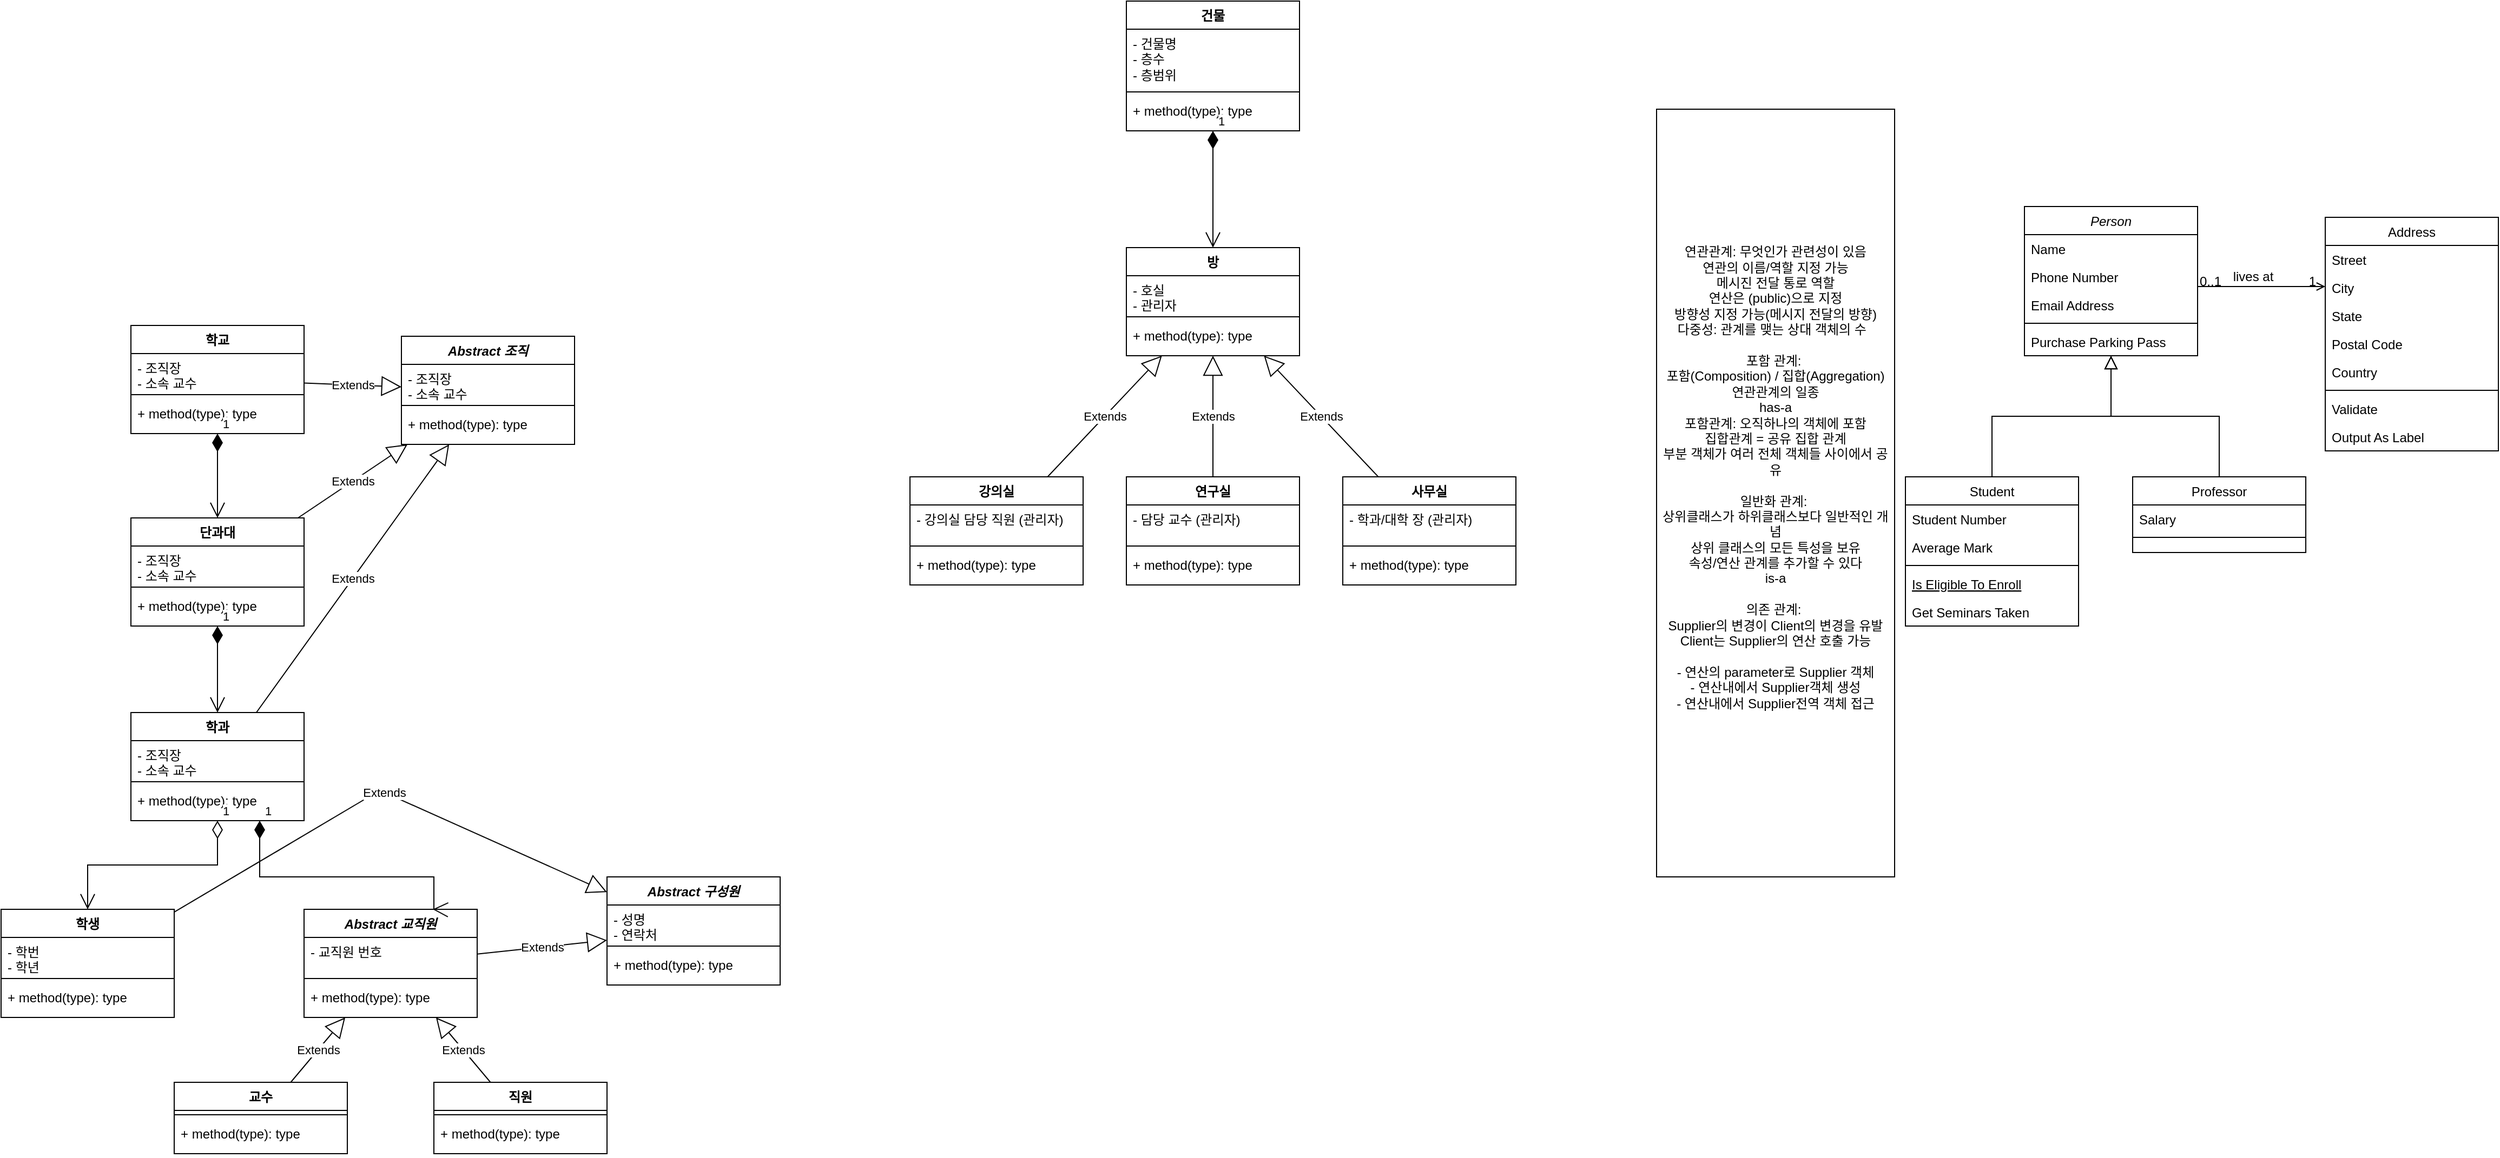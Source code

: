<mxfile version="24.7.12">
  <diagram id="C5RBs43oDa-KdzZeNtuy" name="Page-1">
    <mxGraphModel dx="1898" dy="1658" grid="1" gridSize="10" guides="1" tooltips="1" connect="1" arrows="1" fold="1" page="1" pageScale="1" pageWidth="827" pageHeight="1169" math="0" shadow="0">
      <root>
        <mxCell id="WIyWlLk6GJQsqaUBKTNV-0" />
        <mxCell id="WIyWlLk6GJQsqaUBKTNV-1" parent="WIyWlLk6GJQsqaUBKTNV-0" />
        <mxCell id="zkfFHV4jXpPFQw0GAbJ--0" value="Person" style="swimlane;fontStyle=2;align=center;verticalAlign=top;childLayout=stackLayout;horizontal=1;startSize=26;horizontalStack=0;resizeParent=1;resizeLast=0;collapsible=1;marginBottom=0;rounded=0;shadow=0;strokeWidth=1;" parent="WIyWlLk6GJQsqaUBKTNV-1" vertex="1">
          <mxGeometry x="230" y="110" width="160" height="138" as="geometry">
            <mxRectangle x="230" y="140" width="160" height="26" as="alternateBounds" />
          </mxGeometry>
        </mxCell>
        <mxCell id="zkfFHV4jXpPFQw0GAbJ--1" value="Name" style="text;align=left;verticalAlign=top;spacingLeft=4;spacingRight=4;overflow=hidden;rotatable=0;points=[[0,0.5],[1,0.5]];portConstraint=eastwest;" parent="zkfFHV4jXpPFQw0GAbJ--0" vertex="1">
          <mxGeometry y="26" width="160" height="26" as="geometry" />
        </mxCell>
        <mxCell id="zkfFHV4jXpPFQw0GAbJ--2" value="Phone Number" style="text;align=left;verticalAlign=top;spacingLeft=4;spacingRight=4;overflow=hidden;rotatable=0;points=[[0,0.5],[1,0.5]];portConstraint=eastwest;rounded=0;shadow=0;html=0;" parent="zkfFHV4jXpPFQw0GAbJ--0" vertex="1">
          <mxGeometry y="52" width="160" height="26" as="geometry" />
        </mxCell>
        <mxCell id="zkfFHV4jXpPFQw0GAbJ--3" value="Email Address" style="text;align=left;verticalAlign=top;spacingLeft=4;spacingRight=4;overflow=hidden;rotatable=0;points=[[0,0.5],[1,0.5]];portConstraint=eastwest;rounded=0;shadow=0;html=0;" parent="zkfFHV4jXpPFQw0GAbJ--0" vertex="1">
          <mxGeometry y="78" width="160" height="26" as="geometry" />
        </mxCell>
        <mxCell id="zkfFHV4jXpPFQw0GAbJ--4" value="" style="line;html=1;strokeWidth=1;align=left;verticalAlign=middle;spacingTop=-1;spacingLeft=3;spacingRight=3;rotatable=0;labelPosition=right;points=[];portConstraint=eastwest;" parent="zkfFHV4jXpPFQw0GAbJ--0" vertex="1">
          <mxGeometry y="104" width="160" height="8" as="geometry" />
        </mxCell>
        <mxCell id="zkfFHV4jXpPFQw0GAbJ--5" value="Purchase Parking Pass" style="text;align=left;verticalAlign=top;spacingLeft=4;spacingRight=4;overflow=hidden;rotatable=0;points=[[0,0.5],[1,0.5]];portConstraint=eastwest;" parent="zkfFHV4jXpPFQw0GAbJ--0" vertex="1">
          <mxGeometry y="112" width="160" height="26" as="geometry" />
        </mxCell>
        <mxCell id="zkfFHV4jXpPFQw0GAbJ--6" value="Student" style="swimlane;fontStyle=0;align=center;verticalAlign=top;childLayout=stackLayout;horizontal=1;startSize=26;horizontalStack=0;resizeParent=1;resizeLast=0;collapsible=1;marginBottom=0;rounded=0;shadow=0;strokeWidth=1;" parent="WIyWlLk6GJQsqaUBKTNV-1" vertex="1">
          <mxGeometry x="120" y="360" width="160" height="138" as="geometry">
            <mxRectangle x="130" y="380" width="160" height="26" as="alternateBounds" />
          </mxGeometry>
        </mxCell>
        <mxCell id="zkfFHV4jXpPFQw0GAbJ--7" value="Student Number" style="text;align=left;verticalAlign=top;spacingLeft=4;spacingRight=4;overflow=hidden;rotatable=0;points=[[0,0.5],[1,0.5]];portConstraint=eastwest;" parent="zkfFHV4jXpPFQw0GAbJ--6" vertex="1">
          <mxGeometry y="26" width="160" height="26" as="geometry" />
        </mxCell>
        <mxCell id="zkfFHV4jXpPFQw0GAbJ--8" value="Average Mark" style="text;align=left;verticalAlign=top;spacingLeft=4;spacingRight=4;overflow=hidden;rotatable=0;points=[[0,0.5],[1,0.5]];portConstraint=eastwest;rounded=0;shadow=0;html=0;" parent="zkfFHV4jXpPFQw0GAbJ--6" vertex="1">
          <mxGeometry y="52" width="160" height="26" as="geometry" />
        </mxCell>
        <mxCell id="zkfFHV4jXpPFQw0GAbJ--9" value="" style="line;html=1;strokeWidth=1;align=left;verticalAlign=middle;spacingTop=-1;spacingLeft=3;spacingRight=3;rotatable=0;labelPosition=right;points=[];portConstraint=eastwest;" parent="zkfFHV4jXpPFQw0GAbJ--6" vertex="1">
          <mxGeometry y="78" width="160" height="8" as="geometry" />
        </mxCell>
        <mxCell id="zkfFHV4jXpPFQw0GAbJ--10" value="Is Eligible To Enroll" style="text;align=left;verticalAlign=top;spacingLeft=4;spacingRight=4;overflow=hidden;rotatable=0;points=[[0,0.5],[1,0.5]];portConstraint=eastwest;fontStyle=4" parent="zkfFHV4jXpPFQw0GAbJ--6" vertex="1">
          <mxGeometry y="86" width="160" height="26" as="geometry" />
        </mxCell>
        <mxCell id="zkfFHV4jXpPFQw0GAbJ--11" value="Get Seminars Taken" style="text;align=left;verticalAlign=top;spacingLeft=4;spacingRight=4;overflow=hidden;rotatable=0;points=[[0,0.5],[1,0.5]];portConstraint=eastwest;" parent="zkfFHV4jXpPFQw0GAbJ--6" vertex="1">
          <mxGeometry y="112" width="160" height="26" as="geometry" />
        </mxCell>
        <mxCell id="zkfFHV4jXpPFQw0GAbJ--12" value="" style="endArrow=block;endSize=10;endFill=0;shadow=0;strokeWidth=1;rounded=0;curved=0;edgeStyle=elbowEdgeStyle;elbow=vertical;" parent="WIyWlLk6GJQsqaUBKTNV-1" source="zkfFHV4jXpPFQw0GAbJ--6" target="zkfFHV4jXpPFQw0GAbJ--0" edge="1">
          <mxGeometry width="160" relative="1" as="geometry">
            <mxPoint x="200" y="203" as="sourcePoint" />
            <mxPoint x="200" y="203" as="targetPoint" />
          </mxGeometry>
        </mxCell>
        <mxCell id="zkfFHV4jXpPFQw0GAbJ--13" value="Professor" style="swimlane;fontStyle=0;align=center;verticalAlign=top;childLayout=stackLayout;horizontal=1;startSize=26;horizontalStack=0;resizeParent=1;resizeLast=0;collapsible=1;marginBottom=0;rounded=0;shadow=0;strokeWidth=1;" parent="WIyWlLk6GJQsqaUBKTNV-1" vertex="1">
          <mxGeometry x="330" y="360" width="160" height="70" as="geometry">
            <mxRectangle x="340" y="380" width="170" height="26" as="alternateBounds" />
          </mxGeometry>
        </mxCell>
        <mxCell id="zkfFHV4jXpPFQw0GAbJ--14" value="Salary" style="text;align=left;verticalAlign=top;spacingLeft=4;spacingRight=4;overflow=hidden;rotatable=0;points=[[0,0.5],[1,0.5]];portConstraint=eastwest;" parent="zkfFHV4jXpPFQw0GAbJ--13" vertex="1">
          <mxGeometry y="26" width="160" height="26" as="geometry" />
        </mxCell>
        <mxCell id="zkfFHV4jXpPFQw0GAbJ--15" value="" style="line;html=1;strokeWidth=1;align=left;verticalAlign=middle;spacingTop=-1;spacingLeft=3;spacingRight=3;rotatable=0;labelPosition=right;points=[];portConstraint=eastwest;" parent="zkfFHV4jXpPFQw0GAbJ--13" vertex="1">
          <mxGeometry y="52" width="160" height="8" as="geometry" />
        </mxCell>
        <mxCell id="zkfFHV4jXpPFQw0GAbJ--16" value="" style="endArrow=block;endSize=10;endFill=0;shadow=0;strokeWidth=1;rounded=0;curved=0;edgeStyle=elbowEdgeStyle;elbow=vertical;" parent="WIyWlLk6GJQsqaUBKTNV-1" source="zkfFHV4jXpPFQw0GAbJ--13" target="zkfFHV4jXpPFQw0GAbJ--0" edge="1">
          <mxGeometry width="160" relative="1" as="geometry">
            <mxPoint x="210" y="373" as="sourcePoint" />
            <mxPoint x="310" y="271" as="targetPoint" />
          </mxGeometry>
        </mxCell>
        <mxCell id="zkfFHV4jXpPFQw0GAbJ--17" value="Address" style="swimlane;fontStyle=0;align=center;verticalAlign=top;childLayout=stackLayout;horizontal=1;startSize=26;horizontalStack=0;resizeParent=1;resizeLast=0;collapsible=1;marginBottom=0;rounded=0;shadow=0;strokeWidth=1;" parent="WIyWlLk6GJQsqaUBKTNV-1" vertex="1">
          <mxGeometry x="508" y="120" width="160" height="216" as="geometry">
            <mxRectangle x="550" y="140" width="160" height="26" as="alternateBounds" />
          </mxGeometry>
        </mxCell>
        <mxCell id="zkfFHV4jXpPFQw0GAbJ--18" value="Street" style="text;align=left;verticalAlign=top;spacingLeft=4;spacingRight=4;overflow=hidden;rotatable=0;points=[[0,0.5],[1,0.5]];portConstraint=eastwest;" parent="zkfFHV4jXpPFQw0GAbJ--17" vertex="1">
          <mxGeometry y="26" width="160" height="26" as="geometry" />
        </mxCell>
        <mxCell id="zkfFHV4jXpPFQw0GAbJ--19" value="City" style="text;align=left;verticalAlign=top;spacingLeft=4;spacingRight=4;overflow=hidden;rotatable=0;points=[[0,0.5],[1,0.5]];portConstraint=eastwest;rounded=0;shadow=0;html=0;" parent="zkfFHV4jXpPFQw0GAbJ--17" vertex="1">
          <mxGeometry y="52" width="160" height="26" as="geometry" />
        </mxCell>
        <mxCell id="zkfFHV4jXpPFQw0GAbJ--20" value="State" style="text;align=left;verticalAlign=top;spacingLeft=4;spacingRight=4;overflow=hidden;rotatable=0;points=[[0,0.5],[1,0.5]];portConstraint=eastwest;rounded=0;shadow=0;html=0;" parent="zkfFHV4jXpPFQw0GAbJ--17" vertex="1">
          <mxGeometry y="78" width="160" height="26" as="geometry" />
        </mxCell>
        <mxCell id="zkfFHV4jXpPFQw0GAbJ--21" value="Postal Code" style="text;align=left;verticalAlign=top;spacingLeft=4;spacingRight=4;overflow=hidden;rotatable=0;points=[[0,0.5],[1,0.5]];portConstraint=eastwest;rounded=0;shadow=0;html=0;" parent="zkfFHV4jXpPFQw0GAbJ--17" vertex="1">
          <mxGeometry y="104" width="160" height="26" as="geometry" />
        </mxCell>
        <mxCell id="zkfFHV4jXpPFQw0GAbJ--22" value="Country" style="text;align=left;verticalAlign=top;spacingLeft=4;spacingRight=4;overflow=hidden;rotatable=0;points=[[0,0.5],[1,0.5]];portConstraint=eastwest;rounded=0;shadow=0;html=0;" parent="zkfFHV4jXpPFQw0GAbJ--17" vertex="1">
          <mxGeometry y="130" width="160" height="26" as="geometry" />
        </mxCell>
        <mxCell id="zkfFHV4jXpPFQw0GAbJ--23" value="" style="line;html=1;strokeWidth=1;align=left;verticalAlign=middle;spacingTop=-1;spacingLeft=3;spacingRight=3;rotatable=0;labelPosition=right;points=[];portConstraint=eastwest;" parent="zkfFHV4jXpPFQw0GAbJ--17" vertex="1">
          <mxGeometry y="156" width="160" height="8" as="geometry" />
        </mxCell>
        <mxCell id="zkfFHV4jXpPFQw0GAbJ--24" value="Validate" style="text;align=left;verticalAlign=top;spacingLeft=4;spacingRight=4;overflow=hidden;rotatable=0;points=[[0,0.5],[1,0.5]];portConstraint=eastwest;" parent="zkfFHV4jXpPFQw0GAbJ--17" vertex="1">
          <mxGeometry y="164" width="160" height="26" as="geometry" />
        </mxCell>
        <mxCell id="zkfFHV4jXpPFQw0GAbJ--25" value="Output As Label" style="text;align=left;verticalAlign=top;spacingLeft=4;spacingRight=4;overflow=hidden;rotatable=0;points=[[0,0.5],[1,0.5]];portConstraint=eastwest;" parent="zkfFHV4jXpPFQw0GAbJ--17" vertex="1">
          <mxGeometry y="190" width="160" height="26" as="geometry" />
        </mxCell>
        <mxCell id="zkfFHV4jXpPFQw0GAbJ--26" value="" style="endArrow=open;shadow=0;strokeWidth=1;rounded=0;curved=0;endFill=1;edgeStyle=elbowEdgeStyle;elbow=vertical;" parent="WIyWlLk6GJQsqaUBKTNV-1" source="zkfFHV4jXpPFQw0GAbJ--0" target="zkfFHV4jXpPFQw0GAbJ--17" edge="1">
          <mxGeometry x="0.5" y="41" relative="1" as="geometry">
            <mxPoint x="380" y="192" as="sourcePoint" />
            <mxPoint x="540" y="192" as="targetPoint" />
            <mxPoint x="-40" y="32" as="offset" />
          </mxGeometry>
        </mxCell>
        <mxCell id="zkfFHV4jXpPFQw0GAbJ--27" value="0..1" style="resizable=0;align=left;verticalAlign=bottom;labelBackgroundColor=none;fontSize=12;" parent="zkfFHV4jXpPFQw0GAbJ--26" connectable="0" vertex="1">
          <mxGeometry x="-1" relative="1" as="geometry">
            <mxPoint y="4" as="offset" />
          </mxGeometry>
        </mxCell>
        <mxCell id="zkfFHV4jXpPFQw0GAbJ--28" value="1" style="resizable=0;align=right;verticalAlign=bottom;labelBackgroundColor=none;fontSize=12;" parent="zkfFHV4jXpPFQw0GAbJ--26" connectable="0" vertex="1">
          <mxGeometry x="1" relative="1" as="geometry">
            <mxPoint x="-7" y="4" as="offset" />
          </mxGeometry>
        </mxCell>
        <mxCell id="zkfFHV4jXpPFQw0GAbJ--29" value="lives at" style="text;html=1;resizable=0;points=[];;align=center;verticalAlign=middle;labelBackgroundColor=none;rounded=0;shadow=0;strokeWidth=1;fontSize=12;" parent="zkfFHV4jXpPFQw0GAbJ--26" vertex="1" connectable="0">
          <mxGeometry x="0.5" y="49" relative="1" as="geometry">
            <mxPoint x="-38" y="40" as="offset" />
          </mxGeometry>
        </mxCell>
        <mxCell id="RSaa8mzsgfKORevGykRk-0" value="연관관계: 무엇인가 관련성이 있음&lt;div&gt;연관의 이름/역할 지정 가능&lt;/div&gt;&lt;div&gt;메시진 전달 통로 역할&lt;/div&gt;&lt;div&gt;연산은 (public)으로 지정&lt;/div&gt;&lt;div&gt;방향성 지정 가능(메시지 전달의 방향)&lt;/div&gt;&lt;div&gt;다중성: 관계를 맺는 상대 객체의 수&amp;nbsp;&amp;nbsp;&lt;br&gt;&lt;br&gt;&lt;div&gt;포함 관계:&amp;nbsp;&lt;br&gt;포함(Composition) / 집합(Aggregation)&lt;/div&gt;&lt;div&gt;연관관계의 일종&lt;/div&gt;&lt;div&gt;has-a&lt;/div&gt;&lt;div&gt;포함관계: 오직하나의 객체에 포함&lt;/div&gt;&lt;div&gt;집합관계 = 공유 집합 관계&lt;/div&gt;&lt;div&gt;부분 객체가 여러 전체 객체들 사이에서 공유&lt;/div&gt;&lt;div&gt;&lt;br&gt;&lt;/div&gt;&lt;div&gt;일반화 관계:&amp;nbsp;&lt;/div&gt;&lt;div&gt;상위클래스가 하위클래스보다 일반적인 개념&lt;/div&gt;&lt;div&gt;상위 클래스의 모든 특성을 보유&lt;/div&gt;&lt;div&gt;속성/연산 관계를 추가할 수 있다&lt;/div&gt;&lt;div&gt;is-a&lt;/div&gt;&lt;div&gt;&lt;br&gt;&lt;/div&gt;&lt;div&gt;의존 관계:&amp;nbsp;&lt;/div&gt;&lt;div&gt;Supplier의 변경이 Client의 변경을 유발&lt;/div&gt;&lt;div&gt;Client는 Supplier의 연산 호출 가능&lt;/div&gt;&lt;div&gt;&lt;br&gt;&lt;/div&gt;&lt;div&gt;- 연산의 parameter로 Supplier 객체&lt;/div&gt;&lt;div&gt;- 연산내에서 Supplier객체 생성&lt;/div&gt;&lt;div&gt;- 연산내에서 Supplier전역 객체 접근&lt;/div&gt;&lt;div&gt;&lt;br&gt;&lt;/div&gt;&lt;div&gt;&lt;br&gt;&lt;/div&gt;&lt;/div&gt;" style="rounded=0;whiteSpace=wrap;html=1;" vertex="1" parent="WIyWlLk6GJQsqaUBKTNV-1">
          <mxGeometry x="-110" y="20" width="220" height="710" as="geometry" />
        </mxCell>
        <mxCell id="RSaa8mzsgfKORevGykRk-1" value="방" style="swimlane;fontStyle=1;align=center;verticalAlign=top;childLayout=stackLayout;horizontal=1;startSize=26;horizontalStack=0;resizeParent=1;resizeParentMax=0;resizeLast=0;collapsible=1;marginBottom=0;whiteSpace=wrap;html=1;" vertex="1" parent="WIyWlLk6GJQsqaUBKTNV-1">
          <mxGeometry x="-600" y="148" width="160" height="100" as="geometry" />
        </mxCell>
        <mxCell id="RSaa8mzsgfKORevGykRk-2" value="- 호실&lt;br&gt;- 관리자&lt;div&gt;&lt;div&gt;&lt;br&gt;&lt;div&gt;-&lt;/div&gt;&lt;/div&gt;&lt;/div&gt;" style="text;strokeColor=none;fillColor=none;align=left;verticalAlign=top;spacingLeft=4;spacingRight=4;overflow=hidden;rotatable=0;points=[[0,0.5],[1,0.5]];portConstraint=eastwest;whiteSpace=wrap;html=1;" vertex="1" parent="RSaa8mzsgfKORevGykRk-1">
          <mxGeometry y="26" width="160" height="34" as="geometry" />
        </mxCell>
        <mxCell id="RSaa8mzsgfKORevGykRk-3" value="" style="line;strokeWidth=1;fillColor=none;align=left;verticalAlign=middle;spacingTop=-1;spacingLeft=3;spacingRight=3;rotatable=0;labelPosition=right;points=[];portConstraint=eastwest;strokeColor=inherit;" vertex="1" parent="RSaa8mzsgfKORevGykRk-1">
          <mxGeometry y="60" width="160" height="8" as="geometry" />
        </mxCell>
        <mxCell id="RSaa8mzsgfKORevGykRk-4" value="+ method(type): type" style="text;strokeColor=none;fillColor=none;align=left;verticalAlign=top;spacingLeft=4;spacingRight=4;overflow=hidden;rotatable=0;points=[[0,0.5],[1,0.5]];portConstraint=eastwest;whiteSpace=wrap;html=1;" vertex="1" parent="RSaa8mzsgfKORevGykRk-1">
          <mxGeometry y="68" width="160" height="32" as="geometry" />
        </mxCell>
        <mxCell id="RSaa8mzsgfKORevGykRk-6" value="강의실" style="swimlane;fontStyle=1;align=center;verticalAlign=top;childLayout=stackLayout;horizontal=1;startSize=26;horizontalStack=0;resizeParent=1;resizeParentMax=0;resizeLast=0;collapsible=1;marginBottom=0;whiteSpace=wrap;html=1;" vertex="1" parent="WIyWlLk6GJQsqaUBKTNV-1">
          <mxGeometry x="-800" y="360" width="160" height="100" as="geometry" />
        </mxCell>
        <mxCell id="RSaa8mzsgfKORevGykRk-7" value="- 강의실 담당 직원 (관리자)" style="text;strokeColor=none;fillColor=none;align=left;verticalAlign=top;spacingLeft=4;spacingRight=4;overflow=hidden;rotatable=0;points=[[0,0.5],[1,0.5]];portConstraint=eastwest;whiteSpace=wrap;html=1;" vertex="1" parent="RSaa8mzsgfKORevGykRk-6">
          <mxGeometry y="26" width="160" height="34" as="geometry" />
        </mxCell>
        <mxCell id="RSaa8mzsgfKORevGykRk-8" value="" style="line;strokeWidth=1;fillColor=none;align=left;verticalAlign=middle;spacingTop=-1;spacingLeft=3;spacingRight=3;rotatable=0;labelPosition=right;points=[];portConstraint=eastwest;strokeColor=inherit;" vertex="1" parent="RSaa8mzsgfKORevGykRk-6">
          <mxGeometry y="60" width="160" height="8" as="geometry" />
        </mxCell>
        <mxCell id="RSaa8mzsgfKORevGykRk-9" value="+ method(type): type" style="text;strokeColor=none;fillColor=none;align=left;verticalAlign=top;spacingLeft=4;spacingRight=4;overflow=hidden;rotatable=0;points=[[0,0.5],[1,0.5]];portConstraint=eastwest;whiteSpace=wrap;html=1;" vertex="1" parent="RSaa8mzsgfKORevGykRk-6">
          <mxGeometry y="68" width="160" height="32" as="geometry" />
        </mxCell>
        <mxCell id="RSaa8mzsgfKORevGykRk-10" value="연구실" style="swimlane;fontStyle=1;align=center;verticalAlign=top;childLayout=stackLayout;horizontal=1;startSize=26;horizontalStack=0;resizeParent=1;resizeParentMax=0;resizeLast=0;collapsible=1;marginBottom=0;whiteSpace=wrap;html=1;" vertex="1" parent="WIyWlLk6GJQsqaUBKTNV-1">
          <mxGeometry x="-600" y="360" width="160" height="100" as="geometry" />
        </mxCell>
        <mxCell id="RSaa8mzsgfKORevGykRk-11" value="- 담당 교수 (관리자)" style="text;strokeColor=none;fillColor=none;align=left;verticalAlign=top;spacingLeft=4;spacingRight=4;overflow=hidden;rotatable=0;points=[[0,0.5],[1,0.5]];portConstraint=eastwest;whiteSpace=wrap;html=1;" vertex="1" parent="RSaa8mzsgfKORevGykRk-10">
          <mxGeometry y="26" width="160" height="34" as="geometry" />
        </mxCell>
        <mxCell id="RSaa8mzsgfKORevGykRk-12" value="" style="line;strokeWidth=1;fillColor=none;align=left;verticalAlign=middle;spacingTop=-1;spacingLeft=3;spacingRight=3;rotatable=0;labelPosition=right;points=[];portConstraint=eastwest;strokeColor=inherit;" vertex="1" parent="RSaa8mzsgfKORevGykRk-10">
          <mxGeometry y="60" width="160" height="8" as="geometry" />
        </mxCell>
        <mxCell id="RSaa8mzsgfKORevGykRk-13" value="+ method(type): type" style="text;strokeColor=none;fillColor=none;align=left;verticalAlign=top;spacingLeft=4;spacingRight=4;overflow=hidden;rotatable=0;points=[[0,0.5],[1,0.5]];portConstraint=eastwest;whiteSpace=wrap;html=1;" vertex="1" parent="RSaa8mzsgfKORevGykRk-10">
          <mxGeometry y="68" width="160" height="32" as="geometry" />
        </mxCell>
        <mxCell id="RSaa8mzsgfKORevGykRk-14" value="사무실" style="swimlane;fontStyle=1;align=center;verticalAlign=top;childLayout=stackLayout;horizontal=1;startSize=26;horizontalStack=0;resizeParent=1;resizeParentMax=0;resizeLast=0;collapsible=1;marginBottom=0;whiteSpace=wrap;html=1;" vertex="1" parent="WIyWlLk6GJQsqaUBKTNV-1">
          <mxGeometry x="-400" y="360" width="160" height="100" as="geometry" />
        </mxCell>
        <mxCell id="RSaa8mzsgfKORevGykRk-15" value="- 학과/대학 장 (관리자)" style="text;strokeColor=none;fillColor=none;align=left;verticalAlign=top;spacingLeft=4;spacingRight=4;overflow=hidden;rotatable=0;points=[[0,0.5],[1,0.5]];portConstraint=eastwest;whiteSpace=wrap;html=1;" vertex="1" parent="RSaa8mzsgfKORevGykRk-14">
          <mxGeometry y="26" width="160" height="34" as="geometry" />
        </mxCell>
        <mxCell id="RSaa8mzsgfKORevGykRk-16" value="" style="line;strokeWidth=1;fillColor=none;align=left;verticalAlign=middle;spacingTop=-1;spacingLeft=3;spacingRight=3;rotatable=0;labelPosition=right;points=[];portConstraint=eastwest;strokeColor=inherit;" vertex="1" parent="RSaa8mzsgfKORevGykRk-14">
          <mxGeometry y="60" width="160" height="8" as="geometry" />
        </mxCell>
        <mxCell id="RSaa8mzsgfKORevGykRk-17" value="+ method(type): type" style="text;strokeColor=none;fillColor=none;align=left;verticalAlign=top;spacingLeft=4;spacingRight=4;overflow=hidden;rotatable=0;points=[[0,0.5],[1,0.5]];portConstraint=eastwest;whiteSpace=wrap;html=1;" vertex="1" parent="RSaa8mzsgfKORevGykRk-14">
          <mxGeometry y="68" width="160" height="32" as="geometry" />
        </mxCell>
        <mxCell id="RSaa8mzsgfKORevGykRk-19" value="Extends" style="endArrow=block;endSize=16;endFill=0;html=1;rounded=0;" edge="1" parent="WIyWlLk6GJQsqaUBKTNV-1" source="RSaa8mzsgfKORevGykRk-6" target="RSaa8mzsgfKORevGykRk-1">
          <mxGeometry width="160" relative="1" as="geometry">
            <mxPoint x="-520" y="420" as="sourcePoint" />
            <mxPoint x="-360" y="420" as="targetPoint" />
          </mxGeometry>
        </mxCell>
        <mxCell id="RSaa8mzsgfKORevGykRk-20" value="Extends" style="endArrow=block;endSize=16;endFill=0;html=1;rounded=0;" edge="1" parent="WIyWlLk6GJQsqaUBKTNV-1" source="RSaa8mzsgfKORevGykRk-10" target="RSaa8mzsgfKORevGykRk-1">
          <mxGeometry width="160" relative="1" as="geometry">
            <mxPoint x="-663" y="370" as="sourcePoint" />
            <mxPoint x="-440" y="300" as="targetPoint" />
          </mxGeometry>
        </mxCell>
        <mxCell id="RSaa8mzsgfKORevGykRk-21" value="Extends" style="endArrow=block;endSize=16;endFill=0;html=1;rounded=0;" edge="1" parent="WIyWlLk6GJQsqaUBKTNV-1" source="RSaa8mzsgfKORevGykRk-14" target="RSaa8mzsgfKORevGykRk-1">
          <mxGeometry width="160" relative="1" as="geometry">
            <mxPoint x="-360" y="360" as="sourcePoint" />
            <mxPoint x="-360" y="248" as="targetPoint" />
          </mxGeometry>
        </mxCell>
        <mxCell id="RSaa8mzsgfKORevGykRk-22" value="&lt;i&gt;Abstract 조직&lt;/i&gt;" style="swimlane;fontStyle=1;align=center;verticalAlign=top;childLayout=stackLayout;horizontal=1;startSize=26;horizontalStack=0;resizeParent=1;resizeParentMax=0;resizeLast=0;collapsible=1;marginBottom=0;whiteSpace=wrap;html=1;" vertex="1" parent="WIyWlLk6GJQsqaUBKTNV-1">
          <mxGeometry x="-1270" y="230" width="160" height="100" as="geometry" />
        </mxCell>
        <mxCell id="RSaa8mzsgfKORevGykRk-23" value="- 조직장&lt;br&gt;- 소속 교수&lt;div&gt;&lt;div&gt;&lt;br&gt;&lt;div&gt;-&lt;/div&gt;&lt;/div&gt;&lt;/div&gt;" style="text;strokeColor=none;fillColor=none;align=left;verticalAlign=top;spacingLeft=4;spacingRight=4;overflow=hidden;rotatable=0;points=[[0,0.5],[1,0.5]];portConstraint=eastwest;whiteSpace=wrap;html=1;" vertex="1" parent="RSaa8mzsgfKORevGykRk-22">
          <mxGeometry y="26" width="160" height="34" as="geometry" />
        </mxCell>
        <mxCell id="RSaa8mzsgfKORevGykRk-24" value="" style="line;strokeWidth=1;fillColor=none;align=left;verticalAlign=middle;spacingTop=-1;spacingLeft=3;spacingRight=3;rotatable=0;labelPosition=right;points=[];portConstraint=eastwest;strokeColor=inherit;" vertex="1" parent="RSaa8mzsgfKORevGykRk-22">
          <mxGeometry y="60" width="160" height="8" as="geometry" />
        </mxCell>
        <mxCell id="RSaa8mzsgfKORevGykRk-25" value="+ method(type): type" style="text;strokeColor=none;fillColor=none;align=left;verticalAlign=top;spacingLeft=4;spacingRight=4;overflow=hidden;rotatable=0;points=[[0,0.5],[1,0.5]];portConstraint=eastwest;whiteSpace=wrap;html=1;" vertex="1" parent="RSaa8mzsgfKORevGykRk-22">
          <mxGeometry y="68" width="160" height="32" as="geometry" />
        </mxCell>
        <mxCell id="RSaa8mzsgfKORevGykRk-26" value="학교" style="swimlane;fontStyle=1;align=center;verticalAlign=top;childLayout=stackLayout;horizontal=1;startSize=26;horizontalStack=0;resizeParent=1;resizeParentMax=0;resizeLast=0;collapsible=1;marginBottom=0;whiteSpace=wrap;html=1;" vertex="1" parent="WIyWlLk6GJQsqaUBKTNV-1">
          <mxGeometry x="-1520" y="220" width="160" height="100" as="geometry" />
        </mxCell>
        <mxCell id="RSaa8mzsgfKORevGykRk-27" value="- 조직장&lt;br&gt;- 소속 교수&lt;div&gt;&lt;div&gt;&lt;br&gt;&lt;div&gt;-&lt;/div&gt;&lt;/div&gt;&lt;/div&gt;" style="text;strokeColor=none;fillColor=none;align=left;verticalAlign=top;spacingLeft=4;spacingRight=4;overflow=hidden;rotatable=0;points=[[0,0.5],[1,0.5]];portConstraint=eastwest;whiteSpace=wrap;html=1;" vertex="1" parent="RSaa8mzsgfKORevGykRk-26">
          <mxGeometry y="26" width="160" height="34" as="geometry" />
        </mxCell>
        <mxCell id="RSaa8mzsgfKORevGykRk-28" value="" style="line;strokeWidth=1;fillColor=none;align=left;verticalAlign=middle;spacingTop=-1;spacingLeft=3;spacingRight=3;rotatable=0;labelPosition=right;points=[];portConstraint=eastwest;strokeColor=inherit;" vertex="1" parent="RSaa8mzsgfKORevGykRk-26">
          <mxGeometry y="60" width="160" height="8" as="geometry" />
        </mxCell>
        <mxCell id="RSaa8mzsgfKORevGykRk-29" value="+ method(type): type" style="text;strokeColor=none;fillColor=none;align=left;verticalAlign=top;spacingLeft=4;spacingRight=4;overflow=hidden;rotatable=0;points=[[0,0.5],[1,0.5]];portConstraint=eastwest;whiteSpace=wrap;html=1;" vertex="1" parent="RSaa8mzsgfKORevGykRk-26">
          <mxGeometry y="68" width="160" height="32" as="geometry" />
        </mxCell>
        <mxCell id="RSaa8mzsgfKORevGykRk-30" value="단과대" style="swimlane;fontStyle=1;align=center;verticalAlign=top;childLayout=stackLayout;horizontal=1;startSize=26;horizontalStack=0;resizeParent=1;resizeParentMax=0;resizeLast=0;collapsible=1;marginBottom=0;whiteSpace=wrap;html=1;" vertex="1" parent="WIyWlLk6GJQsqaUBKTNV-1">
          <mxGeometry x="-1520" y="398" width="160" height="100" as="geometry" />
        </mxCell>
        <mxCell id="RSaa8mzsgfKORevGykRk-31" value="- 조직장&lt;br&gt;- 소속 교수&lt;div&gt;&lt;div&gt;&lt;br&gt;&lt;div&gt;-&lt;/div&gt;&lt;/div&gt;&lt;/div&gt;" style="text;strokeColor=none;fillColor=none;align=left;verticalAlign=top;spacingLeft=4;spacingRight=4;overflow=hidden;rotatable=0;points=[[0,0.5],[1,0.5]];portConstraint=eastwest;whiteSpace=wrap;html=1;" vertex="1" parent="RSaa8mzsgfKORevGykRk-30">
          <mxGeometry y="26" width="160" height="34" as="geometry" />
        </mxCell>
        <mxCell id="RSaa8mzsgfKORevGykRk-32" value="" style="line;strokeWidth=1;fillColor=none;align=left;verticalAlign=middle;spacingTop=-1;spacingLeft=3;spacingRight=3;rotatable=0;labelPosition=right;points=[];portConstraint=eastwest;strokeColor=inherit;" vertex="1" parent="RSaa8mzsgfKORevGykRk-30">
          <mxGeometry y="60" width="160" height="8" as="geometry" />
        </mxCell>
        <mxCell id="RSaa8mzsgfKORevGykRk-33" value="+ method(type): type" style="text;strokeColor=none;fillColor=none;align=left;verticalAlign=top;spacingLeft=4;spacingRight=4;overflow=hidden;rotatable=0;points=[[0,0.5],[1,0.5]];portConstraint=eastwest;whiteSpace=wrap;html=1;" vertex="1" parent="RSaa8mzsgfKORevGykRk-30">
          <mxGeometry y="68" width="160" height="32" as="geometry" />
        </mxCell>
        <mxCell id="RSaa8mzsgfKORevGykRk-35" value="Extends" style="endArrow=block;endSize=16;endFill=0;html=1;rounded=0;" edge="1" source="RSaa8mzsgfKORevGykRk-36" parent="WIyWlLk6GJQsqaUBKTNV-1" target="RSaa8mzsgfKORevGykRk-22">
          <mxGeometry width="160" relative="1" as="geometry">
            <mxPoint x="-1294" y="732" as="sourcePoint" />
            <mxPoint x="-1440" y="500" as="targetPoint" />
            <mxPoint as="offset" />
          </mxGeometry>
        </mxCell>
        <mxCell id="RSaa8mzsgfKORevGykRk-36" value="학과" style="swimlane;fontStyle=1;align=center;verticalAlign=top;childLayout=stackLayout;horizontal=1;startSize=26;horizontalStack=0;resizeParent=1;resizeParentMax=0;resizeLast=0;collapsible=1;marginBottom=0;whiteSpace=wrap;html=1;" vertex="1" parent="WIyWlLk6GJQsqaUBKTNV-1">
          <mxGeometry x="-1520" y="578" width="160" height="100" as="geometry" />
        </mxCell>
        <mxCell id="RSaa8mzsgfKORevGykRk-37" value="- 조직장&lt;br&gt;- 소속 교수&lt;div&gt;&lt;div&gt;&lt;br&gt;&lt;div&gt;-&lt;/div&gt;&lt;/div&gt;&lt;/div&gt;" style="text;strokeColor=none;fillColor=none;align=left;verticalAlign=top;spacingLeft=4;spacingRight=4;overflow=hidden;rotatable=0;points=[[0,0.5],[1,0.5]];portConstraint=eastwest;whiteSpace=wrap;html=1;" vertex="1" parent="RSaa8mzsgfKORevGykRk-36">
          <mxGeometry y="26" width="160" height="34" as="geometry" />
        </mxCell>
        <mxCell id="RSaa8mzsgfKORevGykRk-38" value="" style="line;strokeWidth=1;fillColor=none;align=left;verticalAlign=middle;spacingTop=-1;spacingLeft=3;spacingRight=3;rotatable=0;labelPosition=right;points=[];portConstraint=eastwest;strokeColor=inherit;" vertex="1" parent="RSaa8mzsgfKORevGykRk-36">
          <mxGeometry y="60" width="160" height="8" as="geometry" />
        </mxCell>
        <mxCell id="RSaa8mzsgfKORevGykRk-39" value="+ method(type): type" style="text;strokeColor=none;fillColor=none;align=left;verticalAlign=top;spacingLeft=4;spacingRight=4;overflow=hidden;rotatable=0;points=[[0,0.5],[1,0.5]];portConstraint=eastwest;whiteSpace=wrap;html=1;" vertex="1" parent="RSaa8mzsgfKORevGykRk-36">
          <mxGeometry y="68" width="160" height="32" as="geometry" />
        </mxCell>
        <mxCell id="RSaa8mzsgfKORevGykRk-40" value="Extends" style="endArrow=block;endSize=16;endFill=0;html=1;rounded=0;" edge="1" parent="WIyWlLk6GJQsqaUBKTNV-1" source="RSaa8mzsgfKORevGykRk-30" target="RSaa8mzsgfKORevGykRk-22">
          <mxGeometry width="160" relative="1" as="geometry">
            <mxPoint x="-1439.92" y="578" as="sourcePoint" />
            <mxPoint x="-1261.92" y="330" as="targetPoint" />
            <mxPoint as="offset" />
          </mxGeometry>
        </mxCell>
        <mxCell id="RSaa8mzsgfKORevGykRk-41" value="Extends" style="endArrow=block;endSize=16;endFill=0;html=1;rounded=0;" edge="1" parent="WIyWlLk6GJQsqaUBKTNV-1" source="RSaa8mzsgfKORevGykRk-26" target="RSaa8mzsgfKORevGykRk-22">
          <mxGeometry width="160" relative="1" as="geometry">
            <mxPoint x="-1366" y="298" as="sourcePoint" />
            <mxPoint x="-1264" y="230" as="targetPoint" />
            <mxPoint as="offset" />
          </mxGeometry>
        </mxCell>
        <mxCell id="RSaa8mzsgfKORevGykRk-42" value="1" style="endArrow=open;html=1;endSize=12;startArrow=diamondThin;startSize=14;startFill=1;edgeStyle=orthogonalEdgeStyle;align=left;verticalAlign=bottom;rounded=0;" edge="1" parent="WIyWlLk6GJQsqaUBKTNV-1" source="RSaa8mzsgfKORevGykRk-26" target="RSaa8mzsgfKORevGykRk-30">
          <mxGeometry x="-1" y="3" relative="1" as="geometry">
            <mxPoint x="-1270" y="510" as="sourcePoint" />
            <mxPoint x="-1110" y="510" as="targetPoint" />
          </mxGeometry>
        </mxCell>
        <mxCell id="RSaa8mzsgfKORevGykRk-44" value="1" style="endArrow=open;html=1;endSize=12;startArrow=diamondThin;startSize=14;startFill=1;edgeStyle=orthogonalEdgeStyle;align=left;verticalAlign=bottom;rounded=0;" edge="1" parent="WIyWlLk6GJQsqaUBKTNV-1" source="RSaa8mzsgfKORevGykRk-30" target="RSaa8mzsgfKORevGykRk-36">
          <mxGeometry x="-1" y="3" relative="1" as="geometry">
            <mxPoint x="-1440" y="500" as="sourcePoint" />
            <mxPoint x="-1440" y="578" as="targetPoint" />
          </mxGeometry>
        </mxCell>
        <mxCell id="RSaa8mzsgfKORevGykRk-45" value="&lt;i&gt;Abstract 구성원&lt;/i&gt;" style="swimlane;fontStyle=1;align=center;verticalAlign=top;childLayout=stackLayout;horizontal=1;startSize=26;horizontalStack=0;resizeParent=1;resizeParentMax=0;resizeLast=0;collapsible=1;marginBottom=0;whiteSpace=wrap;html=1;" vertex="1" parent="WIyWlLk6GJQsqaUBKTNV-1">
          <mxGeometry x="-1080" y="730" width="160" height="100" as="geometry" />
        </mxCell>
        <mxCell id="RSaa8mzsgfKORevGykRk-46" value="- 성명&lt;div&gt;- 연락처&lt;/div&gt;" style="text;strokeColor=none;fillColor=none;align=left;verticalAlign=top;spacingLeft=4;spacingRight=4;overflow=hidden;rotatable=0;points=[[0,0.5],[1,0.5]];portConstraint=eastwest;whiteSpace=wrap;html=1;" vertex="1" parent="RSaa8mzsgfKORevGykRk-45">
          <mxGeometry y="26" width="160" height="34" as="geometry" />
        </mxCell>
        <mxCell id="RSaa8mzsgfKORevGykRk-47" value="" style="line;strokeWidth=1;fillColor=none;align=left;verticalAlign=middle;spacingTop=-1;spacingLeft=3;spacingRight=3;rotatable=0;labelPosition=right;points=[];portConstraint=eastwest;strokeColor=inherit;" vertex="1" parent="RSaa8mzsgfKORevGykRk-45">
          <mxGeometry y="60" width="160" height="8" as="geometry" />
        </mxCell>
        <mxCell id="RSaa8mzsgfKORevGykRk-48" value="+ method(type): type" style="text;strokeColor=none;fillColor=none;align=left;verticalAlign=top;spacingLeft=4;spacingRight=4;overflow=hidden;rotatable=0;points=[[0,0.5],[1,0.5]];portConstraint=eastwest;whiteSpace=wrap;html=1;" vertex="1" parent="RSaa8mzsgfKORevGykRk-45">
          <mxGeometry y="68" width="160" height="32" as="geometry" />
        </mxCell>
        <mxCell id="RSaa8mzsgfKORevGykRk-49" value="학생" style="swimlane;fontStyle=1;align=center;verticalAlign=top;childLayout=stackLayout;horizontal=1;startSize=26;horizontalStack=0;resizeParent=1;resizeParentMax=0;resizeLast=0;collapsible=1;marginBottom=0;whiteSpace=wrap;html=1;" vertex="1" parent="WIyWlLk6GJQsqaUBKTNV-1">
          <mxGeometry x="-1640" y="760" width="160" height="100" as="geometry" />
        </mxCell>
        <mxCell id="RSaa8mzsgfKORevGykRk-50" value="- 학번&lt;br&gt;- 학년&lt;div&gt;&lt;div&gt;&lt;br&gt;&lt;div&gt;-&lt;/div&gt;&lt;/div&gt;&lt;/div&gt;" style="text;strokeColor=none;fillColor=none;align=left;verticalAlign=top;spacingLeft=4;spacingRight=4;overflow=hidden;rotatable=0;points=[[0,0.5],[1,0.5]];portConstraint=eastwest;whiteSpace=wrap;html=1;" vertex="1" parent="RSaa8mzsgfKORevGykRk-49">
          <mxGeometry y="26" width="160" height="34" as="geometry" />
        </mxCell>
        <mxCell id="RSaa8mzsgfKORevGykRk-51" value="" style="line;strokeWidth=1;fillColor=none;align=left;verticalAlign=middle;spacingTop=-1;spacingLeft=3;spacingRight=3;rotatable=0;labelPosition=right;points=[];portConstraint=eastwest;strokeColor=inherit;" vertex="1" parent="RSaa8mzsgfKORevGykRk-49">
          <mxGeometry y="60" width="160" height="8" as="geometry" />
        </mxCell>
        <mxCell id="RSaa8mzsgfKORevGykRk-52" value="+ method(type): type" style="text;strokeColor=none;fillColor=none;align=left;verticalAlign=top;spacingLeft=4;spacingRight=4;overflow=hidden;rotatable=0;points=[[0,0.5],[1,0.5]];portConstraint=eastwest;whiteSpace=wrap;html=1;" vertex="1" parent="RSaa8mzsgfKORevGykRk-49">
          <mxGeometry y="68" width="160" height="32" as="geometry" />
        </mxCell>
        <mxCell id="RSaa8mzsgfKORevGykRk-53" value="&lt;i&gt;Abstract 교직원&lt;/i&gt;" style="swimlane;fontStyle=1;align=center;verticalAlign=top;childLayout=stackLayout;horizontal=1;startSize=26;horizontalStack=0;resizeParent=1;resizeParentMax=0;resizeLast=0;collapsible=1;marginBottom=0;whiteSpace=wrap;html=1;" vertex="1" parent="WIyWlLk6GJQsqaUBKTNV-1">
          <mxGeometry x="-1360" y="760" width="160" height="100" as="geometry" />
        </mxCell>
        <mxCell id="RSaa8mzsgfKORevGykRk-54" value="- 교직원 번호" style="text;strokeColor=none;fillColor=none;align=left;verticalAlign=top;spacingLeft=4;spacingRight=4;overflow=hidden;rotatable=0;points=[[0,0.5],[1,0.5]];portConstraint=eastwest;whiteSpace=wrap;html=1;" vertex="1" parent="RSaa8mzsgfKORevGykRk-53">
          <mxGeometry y="26" width="160" height="34" as="geometry" />
        </mxCell>
        <mxCell id="RSaa8mzsgfKORevGykRk-55" value="" style="line;strokeWidth=1;fillColor=none;align=left;verticalAlign=middle;spacingTop=-1;spacingLeft=3;spacingRight=3;rotatable=0;labelPosition=right;points=[];portConstraint=eastwest;strokeColor=inherit;" vertex="1" parent="RSaa8mzsgfKORevGykRk-53">
          <mxGeometry y="60" width="160" height="8" as="geometry" />
        </mxCell>
        <mxCell id="RSaa8mzsgfKORevGykRk-56" value="+ method(type): type" style="text;strokeColor=none;fillColor=none;align=left;verticalAlign=top;spacingLeft=4;spacingRight=4;overflow=hidden;rotatable=0;points=[[0,0.5],[1,0.5]];portConstraint=eastwest;whiteSpace=wrap;html=1;" vertex="1" parent="RSaa8mzsgfKORevGykRk-53">
          <mxGeometry y="68" width="160" height="32" as="geometry" />
        </mxCell>
        <mxCell id="RSaa8mzsgfKORevGykRk-57" value="Extends" style="endArrow=block;endSize=16;endFill=0;html=1;rounded=0;" edge="1" source="RSaa8mzsgfKORevGykRk-64" target="RSaa8mzsgfKORevGykRk-53" parent="WIyWlLk6GJQsqaUBKTNV-1">
          <mxGeometry width="160" relative="1" as="geometry">
            <mxPoint x="-1200" y="882.859" as="sourcePoint" />
            <mxPoint x="-1080" y="870.001" as="targetPoint" />
            <mxPoint as="offset" />
          </mxGeometry>
        </mxCell>
        <mxCell id="RSaa8mzsgfKORevGykRk-58" value="Extends" style="endArrow=block;endSize=16;endFill=0;html=1;rounded=0;" edge="1" source="RSaa8mzsgfKORevGykRk-49" target="RSaa8mzsgfKORevGykRk-45" parent="WIyWlLk6GJQsqaUBKTNV-1">
          <mxGeometry x="-0.003" width="160" relative="1" as="geometry">
            <mxPoint x="-1176" y="798" as="sourcePoint" />
            <mxPoint x="-1074" y="730" as="targetPoint" />
            <Array as="points">
              <mxPoint x="-1290" y="650" />
            </Array>
            <mxPoint as="offset" />
          </mxGeometry>
        </mxCell>
        <mxCell id="RSaa8mzsgfKORevGykRk-60" value="교수" style="swimlane;fontStyle=1;align=center;verticalAlign=top;childLayout=stackLayout;horizontal=1;startSize=26;horizontalStack=0;resizeParent=1;resizeParentMax=0;resizeLast=0;collapsible=1;marginBottom=0;whiteSpace=wrap;html=1;" vertex="1" parent="WIyWlLk6GJQsqaUBKTNV-1">
          <mxGeometry x="-1480" y="920" width="160" height="66" as="geometry" />
        </mxCell>
        <mxCell id="RSaa8mzsgfKORevGykRk-62" value="" style="line;strokeWidth=1;fillColor=none;align=left;verticalAlign=middle;spacingTop=-1;spacingLeft=3;spacingRight=3;rotatable=0;labelPosition=right;points=[];portConstraint=eastwest;strokeColor=inherit;" vertex="1" parent="RSaa8mzsgfKORevGykRk-60">
          <mxGeometry y="26" width="160" height="8" as="geometry" />
        </mxCell>
        <mxCell id="RSaa8mzsgfKORevGykRk-63" value="+ method(type): type" style="text;strokeColor=none;fillColor=none;align=left;verticalAlign=top;spacingLeft=4;spacingRight=4;overflow=hidden;rotatable=0;points=[[0,0.5],[1,0.5]];portConstraint=eastwest;whiteSpace=wrap;html=1;" vertex="1" parent="RSaa8mzsgfKORevGykRk-60">
          <mxGeometry y="34" width="160" height="32" as="geometry" />
        </mxCell>
        <mxCell id="RSaa8mzsgfKORevGykRk-64" value="직원" style="swimlane;fontStyle=1;align=center;verticalAlign=top;childLayout=stackLayout;horizontal=1;startSize=26;horizontalStack=0;resizeParent=1;resizeParentMax=0;resizeLast=0;collapsible=1;marginBottom=0;whiteSpace=wrap;html=1;" vertex="1" parent="WIyWlLk6GJQsqaUBKTNV-1">
          <mxGeometry x="-1240" y="920" width="160" height="66" as="geometry" />
        </mxCell>
        <mxCell id="RSaa8mzsgfKORevGykRk-66" value="" style="line;strokeWidth=1;fillColor=none;align=left;verticalAlign=middle;spacingTop=-1;spacingLeft=3;spacingRight=3;rotatable=0;labelPosition=right;points=[];portConstraint=eastwest;strokeColor=inherit;" vertex="1" parent="RSaa8mzsgfKORevGykRk-64">
          <mxGeometry y="26" width="160" height="8" as="geometry" />
        </mxCell>
        <mxCell id="RSaa8mzsgfKORevGykRk-67" value="+ method(type): type" style="text;strokeColor=none;fillColor=none;align=left;verticalAlign=top;spacingLeft=4;spacingRight=4;overflow=hidden;rotatable=0;points=[[0,0.5],[1,0.5]];portConstraint=eastwest;whiteSpace=wrap;html=1;" vertex="1" parent="RSaa8mzsgfKORevGykRk-64">
          <mxGeometry y="34" width="160" height="32" as="geometry" />
        </mxCell>
        <mxCell id="RSaa8mzsgfKORevGykRk-68" value="Extends" style="endArrow=block;endSize=16;endFill=0;html=1;rounded=0;" edge="1" parent="WIyWlLk6GJQsqaUBKTNV-1" source="RSaa8mzsgfKORevGykRk-60" target="RSaa8mzsgfKORevGykRk-53">
          <mxGeometry width="160" relative="1" as="geometry">
            <mxPoint x="-1344.5" y="920" as="sourcePoint" />
            <mxPoint x="-1389.5" y="860" as="targetPoint" />
            <mxPoint as="offset" />
          </mxGeometry>
        </mxCell>
        <mxCell id="RSaa8mzsgfKORevGykRk-69" value="Extends" style="endArrow=block;endSize=16;endFill=0;html=1;rounded=0;" edge="1" parent="WIyWlLk6GJQsqaUBKTNV-1" source="RSaa8mzsgfKORevGykRk-53" target="RSaa8mzsgfKORevGykRk-45">
          <mxGeometry width="160" relative="1" as="geometry">
            <mxPoint x="-1480" y="711" as="sourcePoint" />
            <mxPoint x="-1010" y="700" as="targetPoint" />
            <Array as="points" />
            <mxPoint as="offset" />
          </mxGeometry>
        </mxCell>
        <mxCell id="RSaa8mzsgfKORevGykRk-71" value="1" style="endArrow=open;html=1;endSize=12;startArrow=diamondThin;startSize=14;startFill=1;edgeStyle=orthogonalEdgeStyle;align=left;verticalAlign=bottom;rounded=0;" edge="1" parent="WIyWlLk6GJQsqaUBKTNV-1" source="RSaa8mzsgfKORevGykRk-36">
          <mxGeometry x="-1" y="3" relative="1" as="geometry">
            <mxPoint x="-1401" y="677.97" as="sourcePoint" />
            <mxPoint x="-1241" y="759.97" as="targetPoint" />
            <Array as="points">
              <mxPoint x="-1401" y="730" />
              <mxPoint x="-1240" y="730" />
              <mxPoint x="-1240" y="760" />
            </Array>
          </mxGeometry>
        </mxCell>
        <mxCell id="RSaa8mzsgfKORevGykRk-72" value="건물" style="swimlane;fontStyle=1;align=center;verticalAlign=top;childLayout=stackLayout;horizontal=1;startSize=26;horizontalStack=0;resizeParent=1;resizeParentMax=0;resizeLast=0;collapsible=1;marginBottom=0;whiteSpace=wrap;html=1;" vertex="1" parent="WIyWlLk6GJQsqaUBKTNV-1">
          <mxGeometry x="-600" y="-80" width="160" height="120" as="geometry" />
        </mxCell>
        <mxCell id="RSaa8mzsgfKORevGykRk-73" value="- 건물명&lt;div&gt;- 층수&lt;/div&gt;&lt;div&gt;- 층범위&lt;/div&gt;" style="text;strokeColor=none;fillColor=none;align=left;verticalAlign=top;spacingLeft=4;spacingRight=4;overflow=hidden;rotatable=0;points=[[0,0.5],[1,0.5]];portConstraint=eastwest;whiteSpace=wrap;html=1;" vertex="1" parent="RSaa8mzsgfKORevGykRk-72">
          <mxGeometry y="26" width="160" height="54" as="geometry" />
        </mxCell>
        <mxCell id="RSaa8mzsgfKORevGykRk-74" value="" style="line;strokeWidth=1;fillColor=none;align=left;verticalAlign=middle;spacingTop=-1;spacingLeft=3;spacingRight=3;rotatable=0;labelPosition=right;points=[];portConstraint=eastwest;strokeColor=inherit;" vertex="1" parent="RSaa8mzsgfKORevGykRk-72">
          <mxGeometry y="80" width="160" height="8" as="geometry" />
        </mxCell>
        <mxCell id="RSaa8mzsgfKORevGykRk-75" value="+ method(type): type" style="text;strokeColor=none;fillColor=none;align=left;verticalAlign=top;spacingLeft=4;spacingRight=4;overflow=hidden;rotatable=0;points=[[0,0.5],[1,0.5]];portConstraint=eastwest;whiteSpace=wrap;html=1;" vertex="1" parent="RSaa8mzsgfKORevGykRk-72">
          <mxGeometry y="88" width="160" height="32" as="geometry" />
        </mxCell>
        <mxCell id="RSaa8mzsgfKORevGykRk-76" value="1" style="endArrow=open;html=1;endSize=12;startArrow=diamondThin;startSize=14;startFill=1;edgeStyle=orthogonalEdgeStyle;align=left;verticalAlign=bottom;rounded=0;" edge="1" parent="WIyWlLk6GJQsqaUBKTNV-1" source="RSaa8mzsgfKORevGykRk-72" target="RSaa8mzsgfKORevGykRk-1">
          <mxGeometry x="-1" y="3" relative="1" as="geometry">
            <mxPoint x="-610" y="110" as="sourcePoint" />
            <mxPoint x="-450" y="110" as="targetPoint" />
          </mxGeometry>
        </mxCell>
        <mxCell id="RSaa8mzsgfKORevGykRk-77" value="1" style="endArrow=open;html=1;endSize=12;startArrow=diamondThin;startSize=14;startFill=0;edgeStyle=orthogonalEdgeStyle;align=left;verticalAlign=bottom;rounded=0;" edge="1" parent="WIyWlLk6GJQsqaUBKTNV-1" source="RSaa8mzsgfKORevGykRk-36" target="RSaa8mzsgfKORevGykRk-49">
          <mxGeometry x="-1" y="3" relative="1" as="geometry">
            <mxPoint x="-1590" y="650" as="sourcePoint" />
            <mxPoint x="-1550" y="742" as="targetPoint" />
          </mxGeometry>
        </mxCell>
      </root>
    </mxGraphModel>
  </diagram>
</mxfile>
